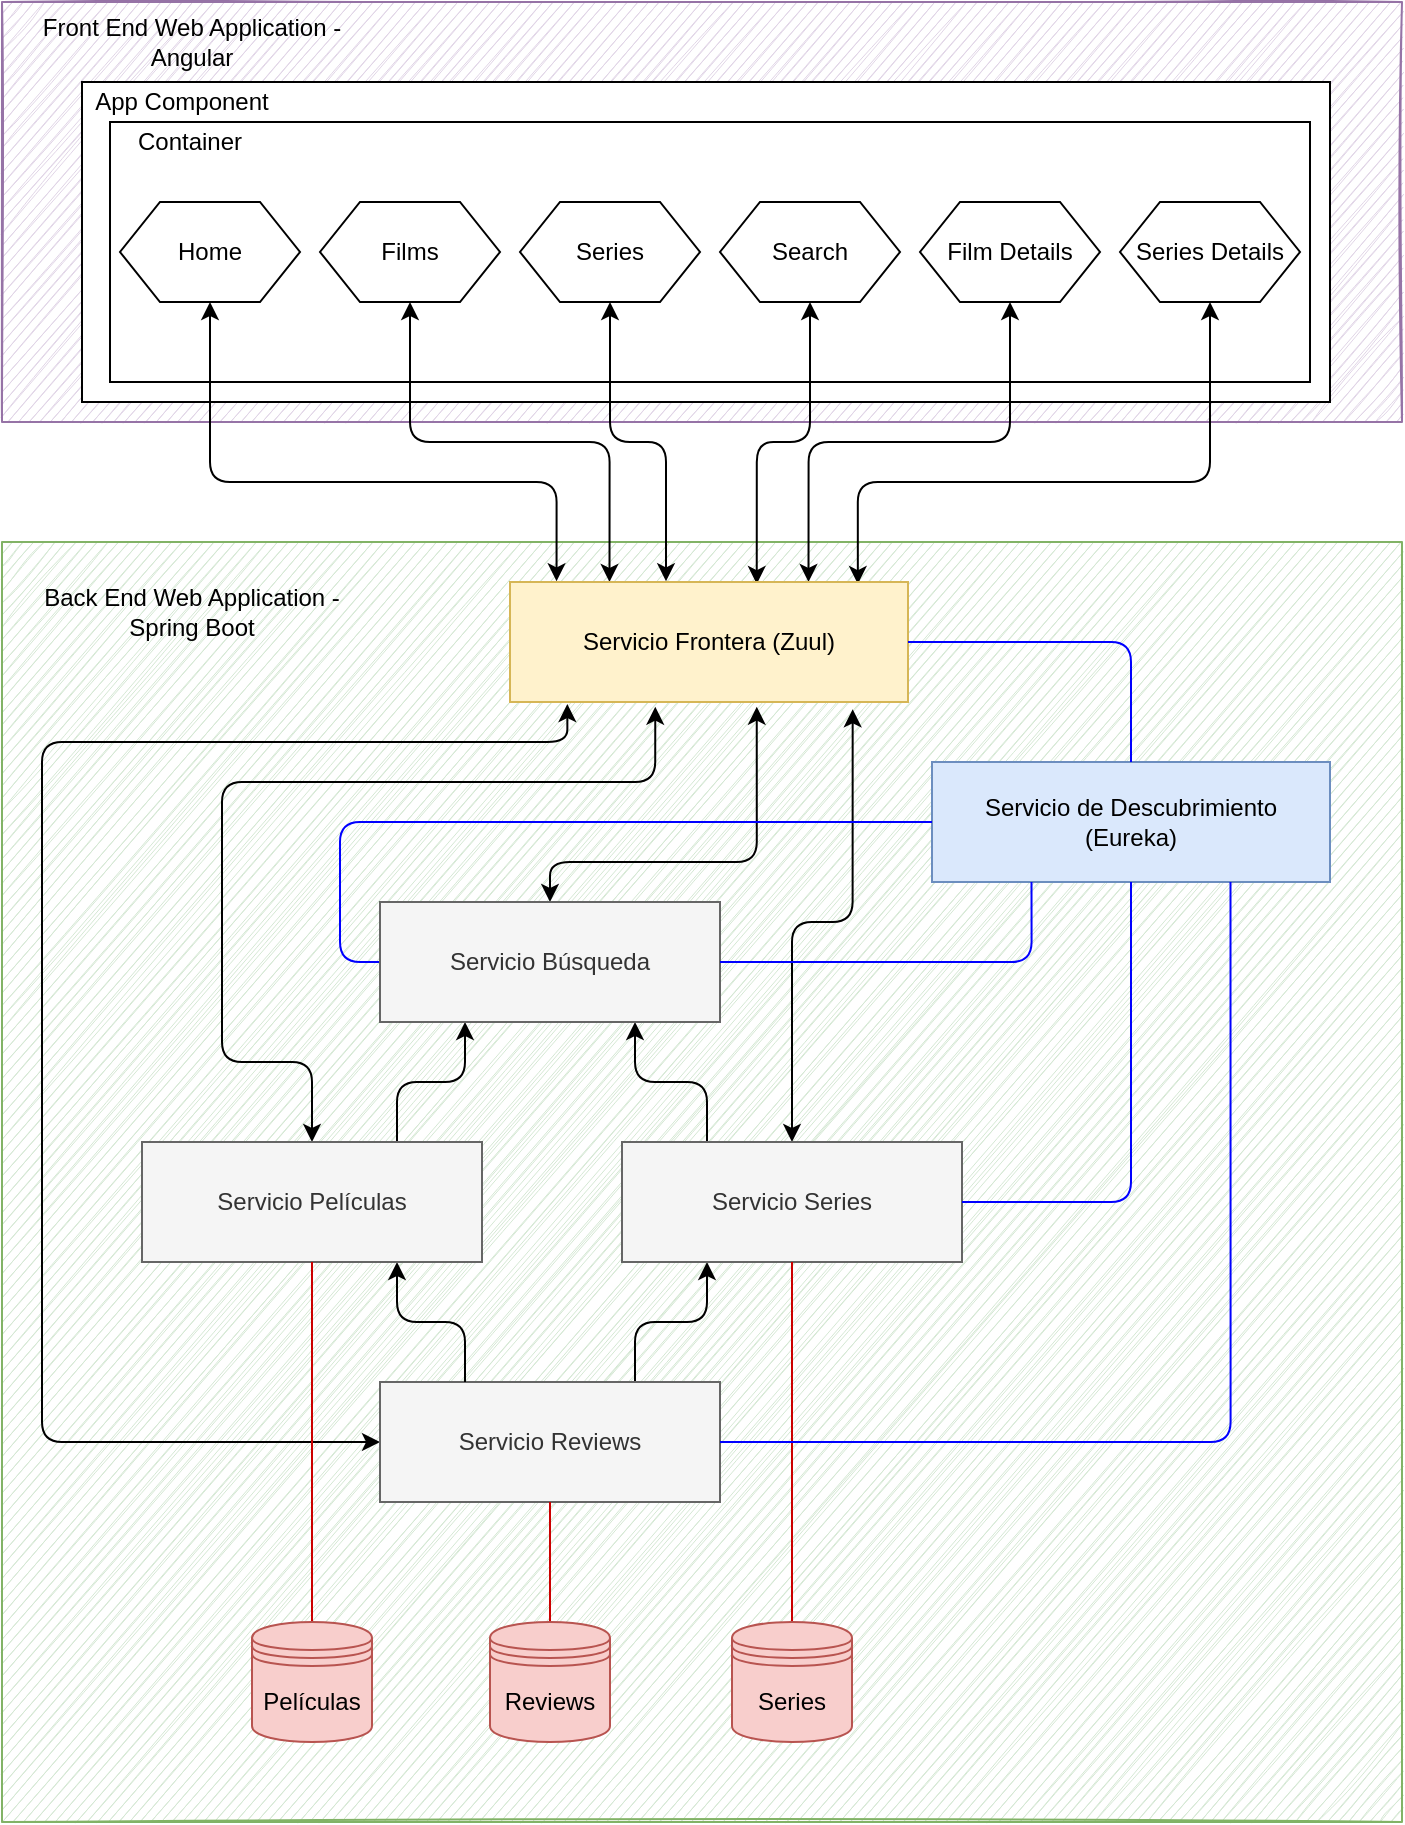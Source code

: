 <mxfile version="13.7.1" type="device"><diagram id="awhdCkVJ6i-G1yLvNYsL" name="Page-1"><mxGraphModel dx="1048" dy="697" grid="1" gridSize="10" guides="1" tooltips="1" connect="1" arrows="1" fold="1" page="1" pageScale="1" pageWidth="827" pageHeight="1169" math="0" shadow="0"><root><mxCell id="0"/><mxCell id="1" parent="0"/><mxCell id="nlhUCq0xAKf3pku5O070-1" value="" style="rounded=0;whiteSpace=wrap;html=1;fillColor=#e1d5e7;strokeColor=#9673a6;sketch=1;" vertex="1" parent="1"><mxGeometry x="60" y="40" width="700" height="210" as="geometry"/></mxCell><mxCell id="nlhUCq0xAKf3pku5O070-126" value="" style="rounded=0;whiteSpace=wrap;html=1;" vertex="1" parent="1"><mxGeometry x="100" y="80" width="624" height="160" as="geometry"/></mxCell><mxCell id="nlhUCq0xAKf3pku5O070-2" value="Front End Web Application - Angular" style="text;html=1;strokeColor=none;fillColor=none;align=center;verticalAlign=middle;whiteSpace=wrap;rounded=0;" vertex="1" parent="1"><mxGeometry x="65" y="50" width="180" height="20" as="geometry"/></mxCell><mxCell id="nlhUCq0xAKf3pku5O070-3" value="" style="rounded=0;whiteSpace=wrap;html=1;fillColor=#d5e8d4;strokeColor=#82b366;glass=0;sketch=1;shadow=0;" vertex="1" parent="1"><mxGeometry x="60" y="310" width="700" height="640" as="geometry"/></mxCell><mxCell id="nlhUCq0xAKf3pku5O070-4" value="Back End Web Application - Spring Boot" style="text;html=1;strokeColor=none;fillColor=none;align=center;verticalAlign=middle;whiteSpace=wrap;rounded=0;" vertex="1" parent="1"><mxGeometry x="65" y="330" width="180" height="30" as="geometry"/></mxCell><mxCell id="nlhUCq0xAKf3pku5O070-7" value="" style="rounded=0;whiteSpace=wrap;html=1;" vertex="1" parent="1"><mxGeometry x="114" y="100" width="600" height="130" as="geometry"/></mxCell><mxCell id="nlhUCq0xAKf3pku5O070-8" value="&lt;div&gt;Container&lt;/div&gt;" style="text;html=1;strokeColor=none;fillColor=none;align=center;verticalAlign=middle;whiteSpace=wrap;rounded=0;" vertex="1" parent="1"><mxGeometry x="114" y="100" width="80" height="20" as="geometry"/></mxCell><mxCell id="nlhUCq0xAKf3pku5O070-121" style="edgeStyle=orthogonalEdgeStyle;rounded=1;orthogonalLoop=1;jettySize=auto;html=1;exitX=0.5;exitY=1;exitDx=0;exitDy=0;entryX=0.117;entryY=-0.006;entryDx=0;entryDy=0;entryPerimeter=0;startArrow=classic;startFill=1;endArrow=classic;endFill=1;strokeColor=#000000;" edge="1" parent="1" source="nlhUCq0xAKf3pku5O070-26" target="nlhUCq0xAKf3pku5O070-33"><mxGeometry relative="1" as="geometry"><Array as="points"><mxPoint x="164" y="280"/><mxPoint x="337" y="280"/></Array></mxGeometry></mxCell><mxCell id="nlhUCq0xAKf3pku5O070-26" value="Home" style="shape=hexagon;perimeter=hexagonPerimeter2;whiteSpace=wrap;html=1;fixedSize=1;" vertex="1" parent="1"><mxGeometry x="119" y="140" width="90" height="50" as="geometry"/></mxCell><mxCell id="nlhUCq0xAKf3pku5O070-122" style="edgeStyle=orthogonalEdgeStyle;rounded=1;orthogonalLoop=1;jettySize=auto;html=1;exitX=0.5;exitY=1;exitDx=0;exitDy=0;entryX=0.75;entryY=0;entryDx=0;entryDy=0;startArrow=classic;startFill=1;endArrow=classic;endFill=1;strokeColor=#000000;" edge="1" parent="1" source="nlhUCq0xAKf3pku5O070-27" target="nlhUCq0xAKf3pku5O070-33"><mxGeometry relative="1" as="geometry"/></mxCell><mxCell id="nlhUCq0xAKf3pku5O070-27" value="Film Details" style="shape=hexagon;perimeter=hexagonPerimeter2;whiteSpace=wrap;html=1;fixedSize=1;" vertex="1" parent="1"><mxGeometry x="519" y="140" width="90" height="50" as="geometry"/></mxCell><mxCell id="nlhUCq0xAKf3pku5O070-118" style="edgeStyle=orthogonalEdgeStyle;rounded=1;orthogonalLoop=1;jettySize=auto;html=1;exitX=0.5;exitY=1;exitDx=0;exitDy=0;entryX=0.62;entryY=0.017;entryDx=0;entryDy=0;entryPerimeter=0;startArrow=classic;startFill=1;endArrow=classic;endFill=1;strokeColor=#000000;" edge="1" parent="1" source="nlhUCq0xAKf3pku5O070-28" target="nlhUCq0xAKf3pku5O070-33"><mxGeometry relative="1" as="geometry"/></mxCell><mxCell id="nlhUCq0xAKf3pku5O070-28" value="Search" style="shape=hexagon;perimeter=hexagonPerimeter2;whiteSpace=wrap;html=1;fixedSize=1;" vertex="1" parent="1"><mxGeometry x="419" y="140" width="90" height="50" as="geometry"/></mxCell><mxCell id="nlhUCq0xAKf3pku5O070-119" style="edgeStyle=orthogonalEdgeStyle;rounded=1;orthogonalLoop=1;jettySize=auto;html=1;exitX=0.5;exitY=1;exitDx=0;exitDy=0;entryX=0.392;entryY=-0.006;entryDx=0;entryDy=0;entryPerimeter=0;startArrow=classic;startFill=1;endArrow=classic;endFill=1;strokeColor=#000000;" edge="1" parent="1" source="nlhUCq0xAKf3pku5O070-29" target="nlhUCq0xAKf3pku5O070-33"><mxGeometry relative="1" as="geometry"/></mxCell><mxCell id="nlhUCq0xAKf3pku5O070-29" value="Series" style="shape=hexagon;perimeter=hexagonPerimeter2;whiteSpace=wrap;html=1;fixedSize=1;" vertex="1" parent="1"><mxGeometry x="319" y="140" width="90" height="50" as="geometry"/></mxCell><mxCell id="nlhUCq0xAKf3pku5O070-125" style="edgeStyle=orthogonalEdgeStyle;rounded=1;orthogonalLoop=1;jettySize=auto;html=1;exitX=0.5;exitY=1;exitDx=0;exitDy=0;entryX=0.874;entryY=0.017;entryDx=0;entryDy=0;entryPerimeter=0;startArrow=classic;startFill=1;endArrow=classic;endFill=1;strokeColor=#000000;" edge="1" parent="1" source="nlhUCq0xAKf3pku5O070-30" target="nlhUCq0xAKf3pku5O070-33"><mxGeometry relative="1" as="geometry"><Array as="points"><mxPoint x="664" y="280"/><mxPoint x="488" y="280"/></Array></mxGeometry></mxCell><mxCell id="nlhUCq0xAKf3pku5O070-30" value="Series Details" style="shape=hexagon;perimeter=hexagonPerimeter2;whiteSpace=wrap;html=1;fixedSize=1;" vertex="1" parent="1"><mxGeometry x="619" y="140" width="90" height="50" as="geometry"/></mxCell><mxCell id="nlhUCq0xAKf3pku5O070-120" style="edgeStyle=orthogonalEdgeStyle;rounded=1;orthogonalLoop=1;jettySize=auto;html=1;exitX=0.5;exitY=1;exitDx=0;exitDy=0;entryX=0.25;entryY=0;entryDx=0;entryDy=0;startArrow=classic;startFill=1;endArrow=classic;endFill=1;strokeColor=#000000;" edge="1" parent="1" source="nlhUCq0xAKf3pku5O070-31" target="nlhUCq0xAKf3pku5O070-33"><mxGeometry relative="1" as="geometry"/></mxCell><mxCell id="nlhUCq0xAKf3pku5O070-31" value="Films" style="shape=hexagon;perimeter=hexagonPerimeter2;whiteSpace=wrap;html=1;fixedSize=1;" vertex="1" parent="1"><mxGeometry x="219" y="140" width="90" height="50" as="geometry"/></mxCell><mxCell id="nlhUCq0xAKf3pku5O070-35" value="" style="group;fillColor=#fff2cc;strokeColor=#d6b656;" vertex="1" connectable="0" parent="1"><mxGeometry x="314" y="330" width="199" height="60" as="geometry"/></mxCell><mxCell id="nlhUCq0xAKf3pku5O070-36" value="" style="group" vertex="1" connectable="0" parent="nlhUCq0xAKf3pku5O070-35"><mxGeometry width="199" height="60" as="geometry"/></mxCell><mxCell id="nlhUCq0xAKf3pku5O070-33" value="Servicio Frontera (Zuul)" style="rounded=0;whiteSpace=wrap;html=1;fillColor=#fff2cc;strokeColor=#d6b656;" vertex="1" parent="nlhUCq0xAKf3pku5O070-36"><mxGeometry width="199" height="60" as="geometry"/></mxCell><mxCell id="nlhUCq0xAKf3pku5O070-34" value="" style="shape=image;html=1;verticalAlign=top;verticalLabelPosition=bottom;labelBackgroundColor=#ffffff;imageAspect=0;aspect=fixed;image=https://cdn4.iconfinder.com/data/icons/logos-and-brands/512/227_Netflix_logo-128.png" vertex="1" parent="nlhUCq0xAKf3pku5O070-36"><mxGeometry x="169.03" width="25" height="25" as="geometry"/></mxCell><mxCell id="nlhUCq0xAKf3pku5O070-43" value="" style="group;fillColor=#e1d5e7;strokeColor=#9673a6;" vertex="1" connectable="0" parent="1"><mxGeometry x="525" y="420" width="199" height="60" as="geometry"/></mxCell><mxCell id="nlhUCq0xAKf3pku5O070-44" value="" style="group" vertex="1" connectable="0" parent="nlhUCq0xAKf3pku5O070-43"><mxGeometry width="199" height="60" as="geometry"/></mxCell><mxCell id="nlhUCq0xAKf3pku5O070-45" value="&lt;div&gt;Servicio de Descubrimiento&lt;/div&gt;&lt;div&gt; (Eureka)&lt;/div&gt;" style="rounded=0;whiteSpace=wrap;html=1;fillColor=#dae8fc;strokeColor=#6c8ebf;" vertex="1" parent="nlhUCq0xAKf3pku5O070-44"><mxGeometry width="199" height="60" as="geometry"/></mxCell><mxCell id="nlhUCq0xAKf3pku5O070-46" value="" style="shape=image;html=1;verticalAlign=top;verticalLabelPosition=bottom;labelBackgroundColor=#ffffff;imageAspect=0;aspect=fixed;image=https://cdn4.iconfinder.com/data/icons/logos-and-brands/512/227_Netflix_logo-128.png" vertex="1" parent="nlhUCq0xAKf3pku5O070-44"><mxGeometry x="169.03" width="21.429" height="21.429" as="geometry"/></mxCell><mxCell id="nlhUCq0xAKf3pku5O070-138" style="edgeStyle=orthogonalEdgeStyle;rounded=1;orthogonalLoop=1;jettySize=auto;html=1;exitX=0.25;exitY=1;exitDx=0;exitDy=0;entryX=0.75;entryY=0;entryDx=0;entryDy=0;startArrow=classic;startFill=1;endArrow=none;endFill=0;strokeColor=#000000;" edge="1" parent="1" source="nlhUCq0xAKf3pku5O070-51" target="nlhUCq0xAKf3pku5O070-52"><mxGeometry relative="1" as="geometry"/></mxCell><mxCell id="nlhUCq0xAKf3pku5O070-140" style="edgeStyle=orthogonalEdgeStyle;rounded=1;orthogonalLoop=1;jettySize=auto;html=1;exitX=0.25;exitY=0;exitDx=0;exitDy=0;entryX=0.75;entryY=1;entryDx=0;entryDy=0;startArrow=none;startFill=0;endArrow=classic;endFill=1;strokeColor=#000000;" edge="1" parent="1" source="nlhUCq0xAKf3pku5O070-51" target="nlhUCq0xAKf3pku5O070-53"><mxGeometry relative="1" as="geometry"/></mxCell><mxCell id="nlhUCq0xAKf3pku5O070-148" style="edgeStyle=orthogonalEdgeStyle;rounded=1;orthogonalLoop=1;jettySize=auto;html=1;exitX=0.5;exitY=0;exitDx=0;exitDy=0;entryX=0.861;entryY=1.061;entryDx=0;entryDy=0;entryPerimeter=0;startArrow=classic;startFill=1;endArrow=classic;endFill=1;strokeColor=#000000;" edge="1" parent="1" source="nlhUCq0xAKf3pku5O070-51" target="nlhUCq0xAKf3pku5O070-33"><mxGeometry relative="1" as="geometry"/></mxCell><mxCell id="nlhUCq0xAKf3pku5O070-51" value="&lt;div&gt;Servicio Series&lt;br&gt;&lt;/div&gt;" style="rounded=0;whiteSpace=wrap;html=1;fillColor=#f5f5f5;strokeColor=#666666;fontColor=#333333;" vertex="1" parent="1"><mxGeometry x="370" y="610" width="170" height="60" as="geometry"/></mxCell><mxCell id="nlhUCq0xAKf3pku5O070-149" style="edgeStyle=orthogonalEdgeStyle;rounded=1;orthogonalLoop=1;jettySize=auto;html=1;exitX=0;exitY=0.5;exitDx=0;exitDy=0;entryX=0.144;entryY=1.017;entryDx=0;entryDy=0;entryPerimeter=0;startArrow=classic;startFill=1;endArrow=classic;endFill=1;strokeColor=#000000;" edge="1" parent="1" source="nlhUCq0xAKf3pku5O070-52" target="nlhUCq0xAKf3pku5O070-33"><mxGeometry relative="1" as="geometry"><Array as="points"><mxPoint x="80" y="760"/><mxPoint x="80" y="410"/><mxPoint x="343" y="410"/></Array></mxGeometry></mxCell><mxCell id="nlhUCq0xAKf3pku5O070-52" value="&lt;div&gt;Servicio Reviews&lt;br&gt;&lt;/div&gt;" style="rounded=0;whiteSpace=wrap;html=1;fillColor=#f5f5f5;strokeColor=#666666;fontColor=#333333;" vertex="1" parent="1"><mxGeometry x="249" y="730" width="170" height="60" as="geometry"/></mxCell><mxCell id="nlhUCq0xAKf3pku5O070-139" style="edgeStyle=orthogonalEdgeStyle;rounded=1;orthogonalLoop=1;jettySize=auto;html=1;exitX=0.25;exitY=1;exitDx=0;exitDy=0;entryX=0.75;entryY=0;entryDx=0;entryDy=0;startArrow=classic;startFill=1;endArrow=none;endFill=0;strokeColor=#000000;" edge="1" parent="1" source="nlhUCq0xAKf3pku5O070-53" target="nlhUCq0xAKf3pku5O070-76"><mxGeometry relative="1" as="geometry"/></mxCell><mxCell id="nlhUCq0xAKf3pku5O070-152" style="edgeStyle=orthogonalEdgeStyle;rounded=1;orthogonalLoop=1;jettySize=auto;html=1;exitX=0.5;exitY=0;exitDx=0;exitDy=0;entryX=0.62;entryY=1.039;entryDx=0;entryDy=0;entryPerimeter=0;startArrow=classic;startFill=1;endArrow=classic;endFill=1;strokeColor=#000000;" edge="1" parent="1" source="nlhUCq0xAKf3pku5O070-53" target="nlhUCq0xAKf3pku5O070-33"><mxGeometry relative="1" as="geometry"><Array as="points"><mxPoint x="334" y="470"/><mxPoint x="437" y="470"/></Array></mxGeometry></mxCell><mxCell id="nlhUCq0xAKf3pku5O070-153" style="edgeStyle=orthogonalEdgeStyle;rounded=1;orthogonalLoop=1;jettySize=auto;html=1;exitX=0;exitY=0.5;exitDx=0;exitDy=0;entryX=0;entryY=0.5;entryDx=0;entryDy=0;startArrow=none;startFill=0;endArrow=none;endFill=0;fillColor=#dae8fc;strokeColor=#0000FF;" edge="1" parent="1" source="nlhUCq0xAKf3pku5O070-53" target="nlhUCq0xAKf3pku5O070-45"><mxGeometry relative="1" as="geometry"/></mxCell><mxCell id="nlhUCq0xAKf3pku5O070-53" value="&lt;div&gt;Servicio Búsqueda&lt;br&gt;&lt;/div&gt;" style="rounded=0;whiteSpace=wrap;html=1;fillColor=#f5f5f5;strokeColor=#666666;fontColor=#333333;" vertex="1" parent="1"><mxGeometry x="249" y="490" width="170" height="60" as="geometry"/></mxCell><mxCell id="nlhUCq0xAKf3pku5O070-66" style="edgeStyle=orthogonalEdgeStyle;rounded=1;orthogonalLoop=1;jettySize=auto;html=1;exitX=0.5;exitY=0;exitDx=0;exitDy=0;entryX=1;entryY=0.5;entryDx=0;entryDy=0;startArrow=none;startFill=0;endArrow=none;endFill=0;strokeColor=#0000FF;" edge="1" parent="1" source="nlhUCq0xAKf3pku5O070-45" target="nlhUCq0xAKf3pku5O070-33"><mxGeometry relative="1" as="geometry"/></mxCell><mxCell id="nlhUCq0xAKf3pku5O070-137" style="edgeStyle=orthogonalEdgeStyle;rounded=1;orthogonalLoop=1;jettySize=auto;html=1;exitX=0.75;exitY=1;exitDx=0;exitDy=0;entryX=0.25;entryY=0;entryDx=0;entryDy=0;startArrow=classic;startFill=1;endArrow=none;endFill=0;strokeColor=#000000;" edge="1" parent="1" source="nlhUCq0xAKf3pku5O070-76" target="nlhUCq0xAKf3pku5O070-52"><mxGeometry relative="1" as="geometry"/></mxCell><mxCell id="nlhUCq0xAKf3pku5O070-154" style="edgeStyle=orthogonalEdgeStyle;rounded=1;orthogonalLoop=1;jettySize=auto;html=1;exitX=0.5;exitY=0;exitDx=0;exitDy=0;entryX=0.365;entryY=1.039;entryDx=0;entryDy=0;entryPerimeter=0;startArrow=classic;startFill=1;endArrow=classic;endFill=1;" edge="1" parent="1" source="nlhUCq0xAKf3pku5O070-76" target="nlhUCq0xAKf3pku5O070-33"><mxGeometry relative="1" as="geometry"><Array as="points"><mxPoint x="215" y="570"/><mxPoint x="170" y="570"/><mxPoint x="170" y="430"/><mxPoint x="387" y="430"/></Array></mxGeometry></mxCell><mxCell id="nlhUCq0xAKf3pku5O070-76" value="&lt;div&gt;Servicio Películas&lt;br&gt;&lt;/div&gt;" style="rounded=0;whiteSpace=wrap;html=1;fillColor=#f5f5f5;strokeColor=#666666;fontColor=#333333;" vertex="1" parent="1"><mxGeometry x="130" y="610" width="170" height="60" as="geometry"/></mxCell><mxCell id="nlhUCq0xAKf3pku5O070-104" style="edgeStyle=orthogonalEdgeStyle;rounded=1;orthogonalLoop=1;jettySize=auto;html=1;exitX=0.5;exitY=0;exitDx=0;exitDy=0;entryX=0.5;entryY=1;entryDx=0;entryDy=0;startArrow=none;startFill=0;endArrow=none;endFill=0;strokeColor=#CC0000;" edge="1" parent="1" source="nlhUCq0xAKf3pku5O070-96" target="nlhUCq0xAKf3pku5O070-76"><mxGeometry relative="1" as="geometry"/></mxCell><mxCell id="nlhUCq0xAKf3pku5O070-96" value="Películas" style="shape=datastore;whiteSpace=wrap;html=1;rounded=0;shadow=0;glass=0;sketch=0;fillColor=#f8cecc;strokeColor=#b85450;" vertex="1" parent="1"><mxGeometry x="185" y="850" width="60" height="60" as="geometry"/></mxCell><mxCell id="nlhUCq0xAKf3pku5O070-102" style="edgeStyle=orthogonalEdgeStyle;rounded=1;orthogonalLoop=1;jettySize=auto;html=1;exitX=0.5;exitY=0;exitDx=0;exitDy=0;entryX=0.5;entryY=1;entryDx=0;entryDy=0;startArrow=none;startFill=0;endArrow=none;endFill=0;strokeColor=#CC0000;" edge="1" parent="1" source="nlhUCq0xAKf3pku5O070-97" target="nlhUCq0xAKf3pku5O070-52"><mxGeometry relative="1" as="geometry"/></mxCell><mxCell id="nlhUCq0xAKf3pku5O070-97" value="Reviews" style="shape=datastore;whiteSpace=wrap;html=1;rounded=0;shadow=0;glass=0;sketch=0;fillColor=#f8cecc;strokeColor=#b85450;" vertex="1" parent="1"><mxGeometry x="304" y="850" width="60" height="60" as="geometry"/></mxCell><mxCell id="nlhUCq0xAKf3pku5O070-103" style="edgeStyle=orthogonalEdgeStyle;rounded=1;orthogonalLoop=1;jettySize=auto;html=1;exitX=0.5;exitY=0;exitDx=0;exitDy=0;entryX=0.5;entryY=1;entryDx=0;entryDy=0;startArrow=none;startFill=0;endArrow=none;endFill=0;strokeColor=#CC0000;" edge="1" parent="1" source="nlhUCq0xAKf3pku5O070-98" target="nlhUCq0xAKf3pku5O070-51"><mxGeometry relative="1" as="geometry"/></mxCell><mxCell id="nlhUCq0xAKf3pku5O070-98" value="Series" style="shape=datastore;whiteSpace=wrap;html=1;rounded=0;shadow=0;glass=0;sketch=0;fillColor=#f8cecc;strokeColor=#b85450;" vertex="1" parent="1"><mxGeometry x="425" y="850" width="60" height="60" as="geometry"/></mxCell><mxCell id="nlhUCq0xAKf3pku5O070-127" value="App Component" style="text;html=1;strokeColor=none;fillColor=none;align=center;verticalAlign=middle;whiteSpace=wrap;rounded=0;shadow=0;glass=0;sketch=0;" vertex="1" parent="1"><mxGeometry x="100" y="80" width="100" height="20" as="geometry"/></mxCell><mxCell id="nlhUCq0xAKf3pku5O070-144" style="edgeStyle=orthogonalEdgeStyle;rounded=1;orthogonalLoop=1;jettySize=auto;html=1;exitX=0.25;exitY=1;exitDx=0;exitDy=0;entryX=1;entryY=0.5;entryDx=0;entryDy=0;startArrow=none;startFill=0;endArrow=none;endFill=0;fillColor=#dae8fc;strokeColor=#0000FF;" edge="1" parent="1" source="nlhUCq0xAKf3pku5O070-45" target="nlhUCq0xAKf3pku5O070-53"><mxGeometry relative="1" as="geometry"/></mxCell><mxCell id="nlhUCq0xAKf3pku5O070-145" style="edgeStyle=orthogonalEdgeStyle;rounded=1;orthogonalLoop=1;jettySize=auto;html=1;exitX=0.5;exitY=1;exitDx=0;exitDy=0;entryX=1;entryY=0.5;entryDx=0;entryDy=0;startArrow=none;startFill=0;endArrow=none;endFill=0;fillColor=#dae8fc;strokeColor=#0000FF;" edge="1" parent="1" source="nlhUCq0xAKf3pku5O070-45" target="nlhUCq0xAKf3pku5O070-51"><mxGeometry relative="1" as="geometry"/></mxCell><mxCell id="nlhUCq0xAKf3pku5O070-146" style="edgeStyle=orthogonalEdgeStyle;rounded=1;orthogonalLoop=1;jettySize=auto;html=1;exitX=0.75;exitY=1;exitDx=0;exitDy=0;entryX=1;entryY=0.5;entryDx=0;entryDy=0;startArrow=none;startFill=0;endArrow=none;endFill=0;fillColor=#dae8fc;strokeColor=#0000FF;" edge="1" parent="1" source="nlhUCq0xAKf3pku5O070-45" target="nlhUCq0xAKf3pku5O070-52"><mxGeometry relative="1" as="geometry"/></mxCell></root></mxGraphModel></diagram></mxfile>